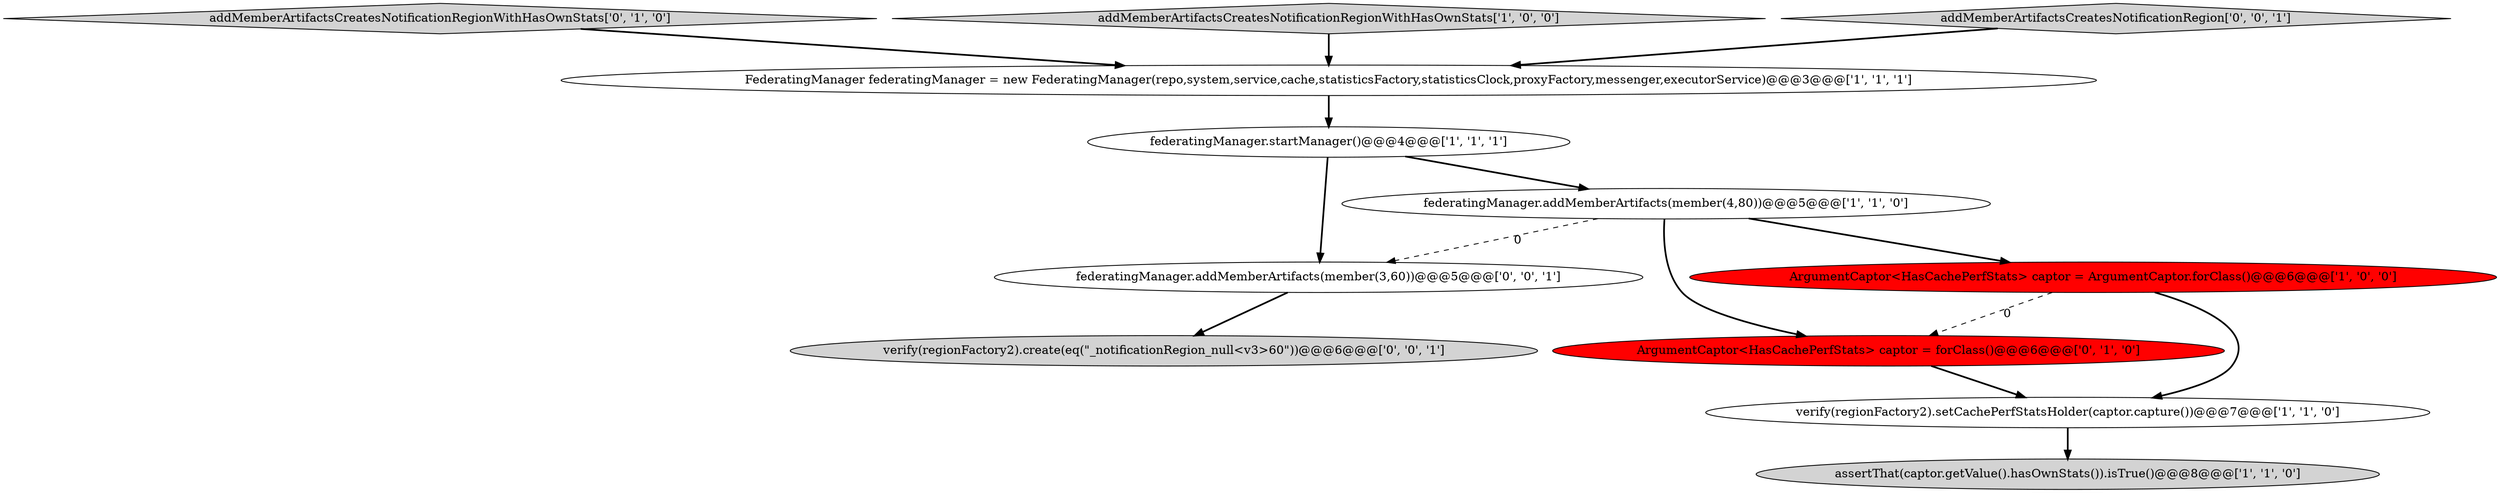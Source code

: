 digraph {
3 [style = filled, label = "FederatingManager federatingManager = new FederatingManager(repo,system,service,cache,statisticsFactory,statisticsClock,proxyFactory,messenger,executorService)@@@3@@@['1', '1', '1']", fillcolor = white, shape = ellipse image = "AAA0AAABBB1BBB"];
7 [style = filled, label = "addMemberArtifactsCreatesNotificationRegionWithHasOwnStats['0', '1', '0']", fillcolor = lightgray, shape = diamond image = "AAA0AAABBB2BBB"];
6 [style = filled, label = "addMemberArtifactsCreatesNotificationRegionWithHasOwnStats['1', '0', '0']", fillcolor = lightgray, shape = diamond image = "AAA0AAABBB1BBB"];
11 [style = filled, label = "addMemberArtifactsCreatesNotificationRegion['0', '0', '1']", fillcolor = lightgray, shape = diamond image = "AAA0AAABBB3BBB"];
8 [style = filled, label = "ArgumentCaptor<HasCachePerfStats> captor = forClass()@@@6@@@['0', '1', '0']", fillcolor = red, shape = ellipse image = "AAA1AAABBB2BBB"];
9 [style = filled, label = "federatingManager.addMemberArtifacts(member(3,60))@@@5@@@['0', '0', '1']", fillcolor = white, shape = ellipse image = "AAA0AAABBB3BBB"];
0 [style = filled, label = "federatingManager.addMemberArtifacts(member(4,80))@@@5@@@['1', '1', '0']", fillcolor = white, shape = ellipse image = "AAA0AAABBB1BBB"];
5 [style = filled, label = "ArgumentCaptor<HasCachePerfStats> captor = ArgumentCaptor.forClass()@@@6@@@['1', '0', '0']", fillcolor = red, shape = ellipse image = "AAA1AAABBB1BBB"];
4 [style = filled, label = "federatingManager.startManager()@@@4@@@['1', '1', '1']", fillcolor = white, shape = ellipse image = "AAA0AAABBB1BBB"];
10 [style = filled, label = "verify(regionFactory2).create(eq(\"_notificationRegion_null<v3>60\"))@@@6@@@['0', '0', '1']", fillcolor = lightgray, shape = ellipse image = "AAA0AAABBB3BBB"];
2 [style = filled, label = "verify(regionFactory2).setCachePerfStatsHolder(captor.capture())@@@7@@@['1', '1', '0']", fillcolor = white, shape = ellipse image = "AAA0AAABBB1BBB"];
1 [style = filled, label = "assertThat(captor.getValue().hasOwnStats()).isTrue()@@@8@@@['1', '1', '0']", fillcolor = lightgray, shape = ellipse image = "AAA0AAABBB1BBB"];
5->8 [style = dashed, label="0"];
4->9 [style = bold, label=""];
6->3 [style = bold, label=""];
5->2 [style = bold, label=""];
0->9 [style = dashed, label="0"];
9->10 [style = bold, label=""];
8->2 [style = bold, label=""];
11->3 [style = bold, label=""];
3->4 [style = bold, label=""];
2->1 [style = bold, label=""];
7->3 [style = bold, label=""];
4->0 [style = bold, label=""];
0->5 [style = bold, label=""];
0->8 [style = bold, label=""];
}
